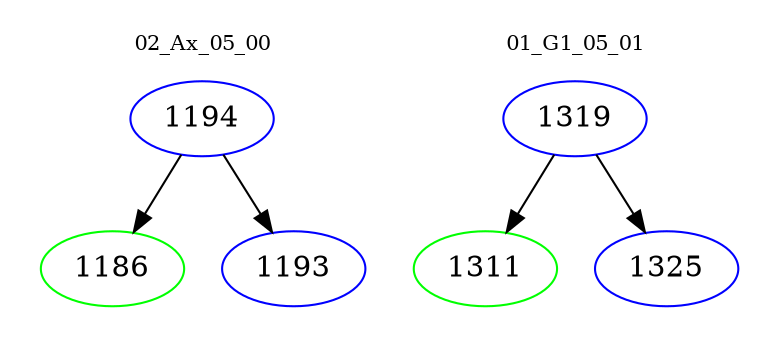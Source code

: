 digraph{
subgraph cluster_0 {
color = white
label = "02_Ax_05_00";
fontsize=10;
T0_1194 [label="1194", color="blue"]
T0_1194 -> T0_1186 [color="black"]
T0_1186 [label="1186", color="green"]
T0_1194 -> T0_1193 [color="black"]
T0_1193 [label="1193", color="blue"]
}
subgraph cluster_1 {
color = white
label = "01_G1_05_01";
fontsize=10;
T1_1319 [label="1319", color="blue"]
T1_1319 -> T1_1311 [color="black"]
T1_1311 [label="1311", color="green"]
T1_1319 -> T1_1325 [color="black"]
T1_1325 [label="1325", color="blue"]
}
}
